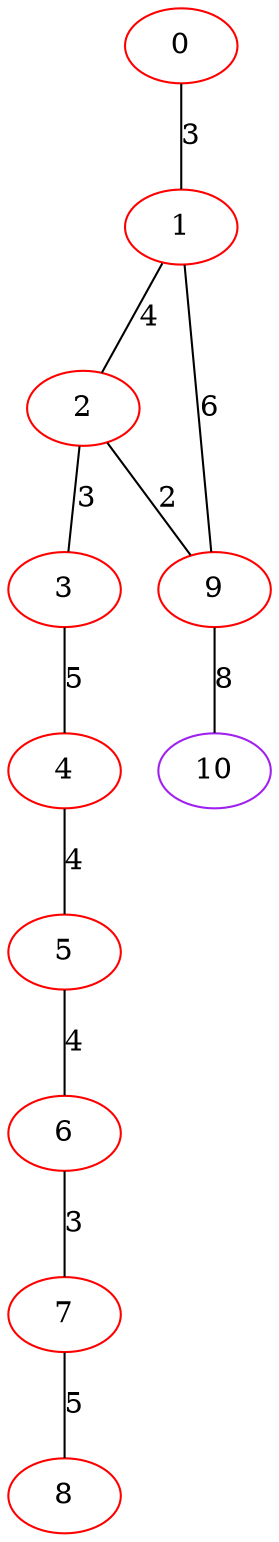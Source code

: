 graph "" {
0 [color=red, weight=1];
1 [color=red, weight=1];
2 [color=red, weight=1];
3 [color=red, weight=1];
4 [color=red, weight=1];
5 [color=red, weight=1];
6 [color=red, weight=1];
7 [color=red, weight=1];
8 [color=red, weight=1];
9 [color=red, weight=1];
10 [color=purple, weight=4];
0 -- 1  [key=0, label=3];
1 -- 9  [key=0, label=6];
1 -- 2  [key=0, label=4];
2 -- 3  [key=0, label=3];
2 -- 9  [key=0, label=2];
3 -- 4  [key=0, label=5];
4 -- 5  [key=0, label=4];
5 -- 6  [key=0, label=4];
6 -- 7  [key=0, label=3];
7 -- 8  [key=0, label=5];
9 -- 10  [key=0, label=8];
}
